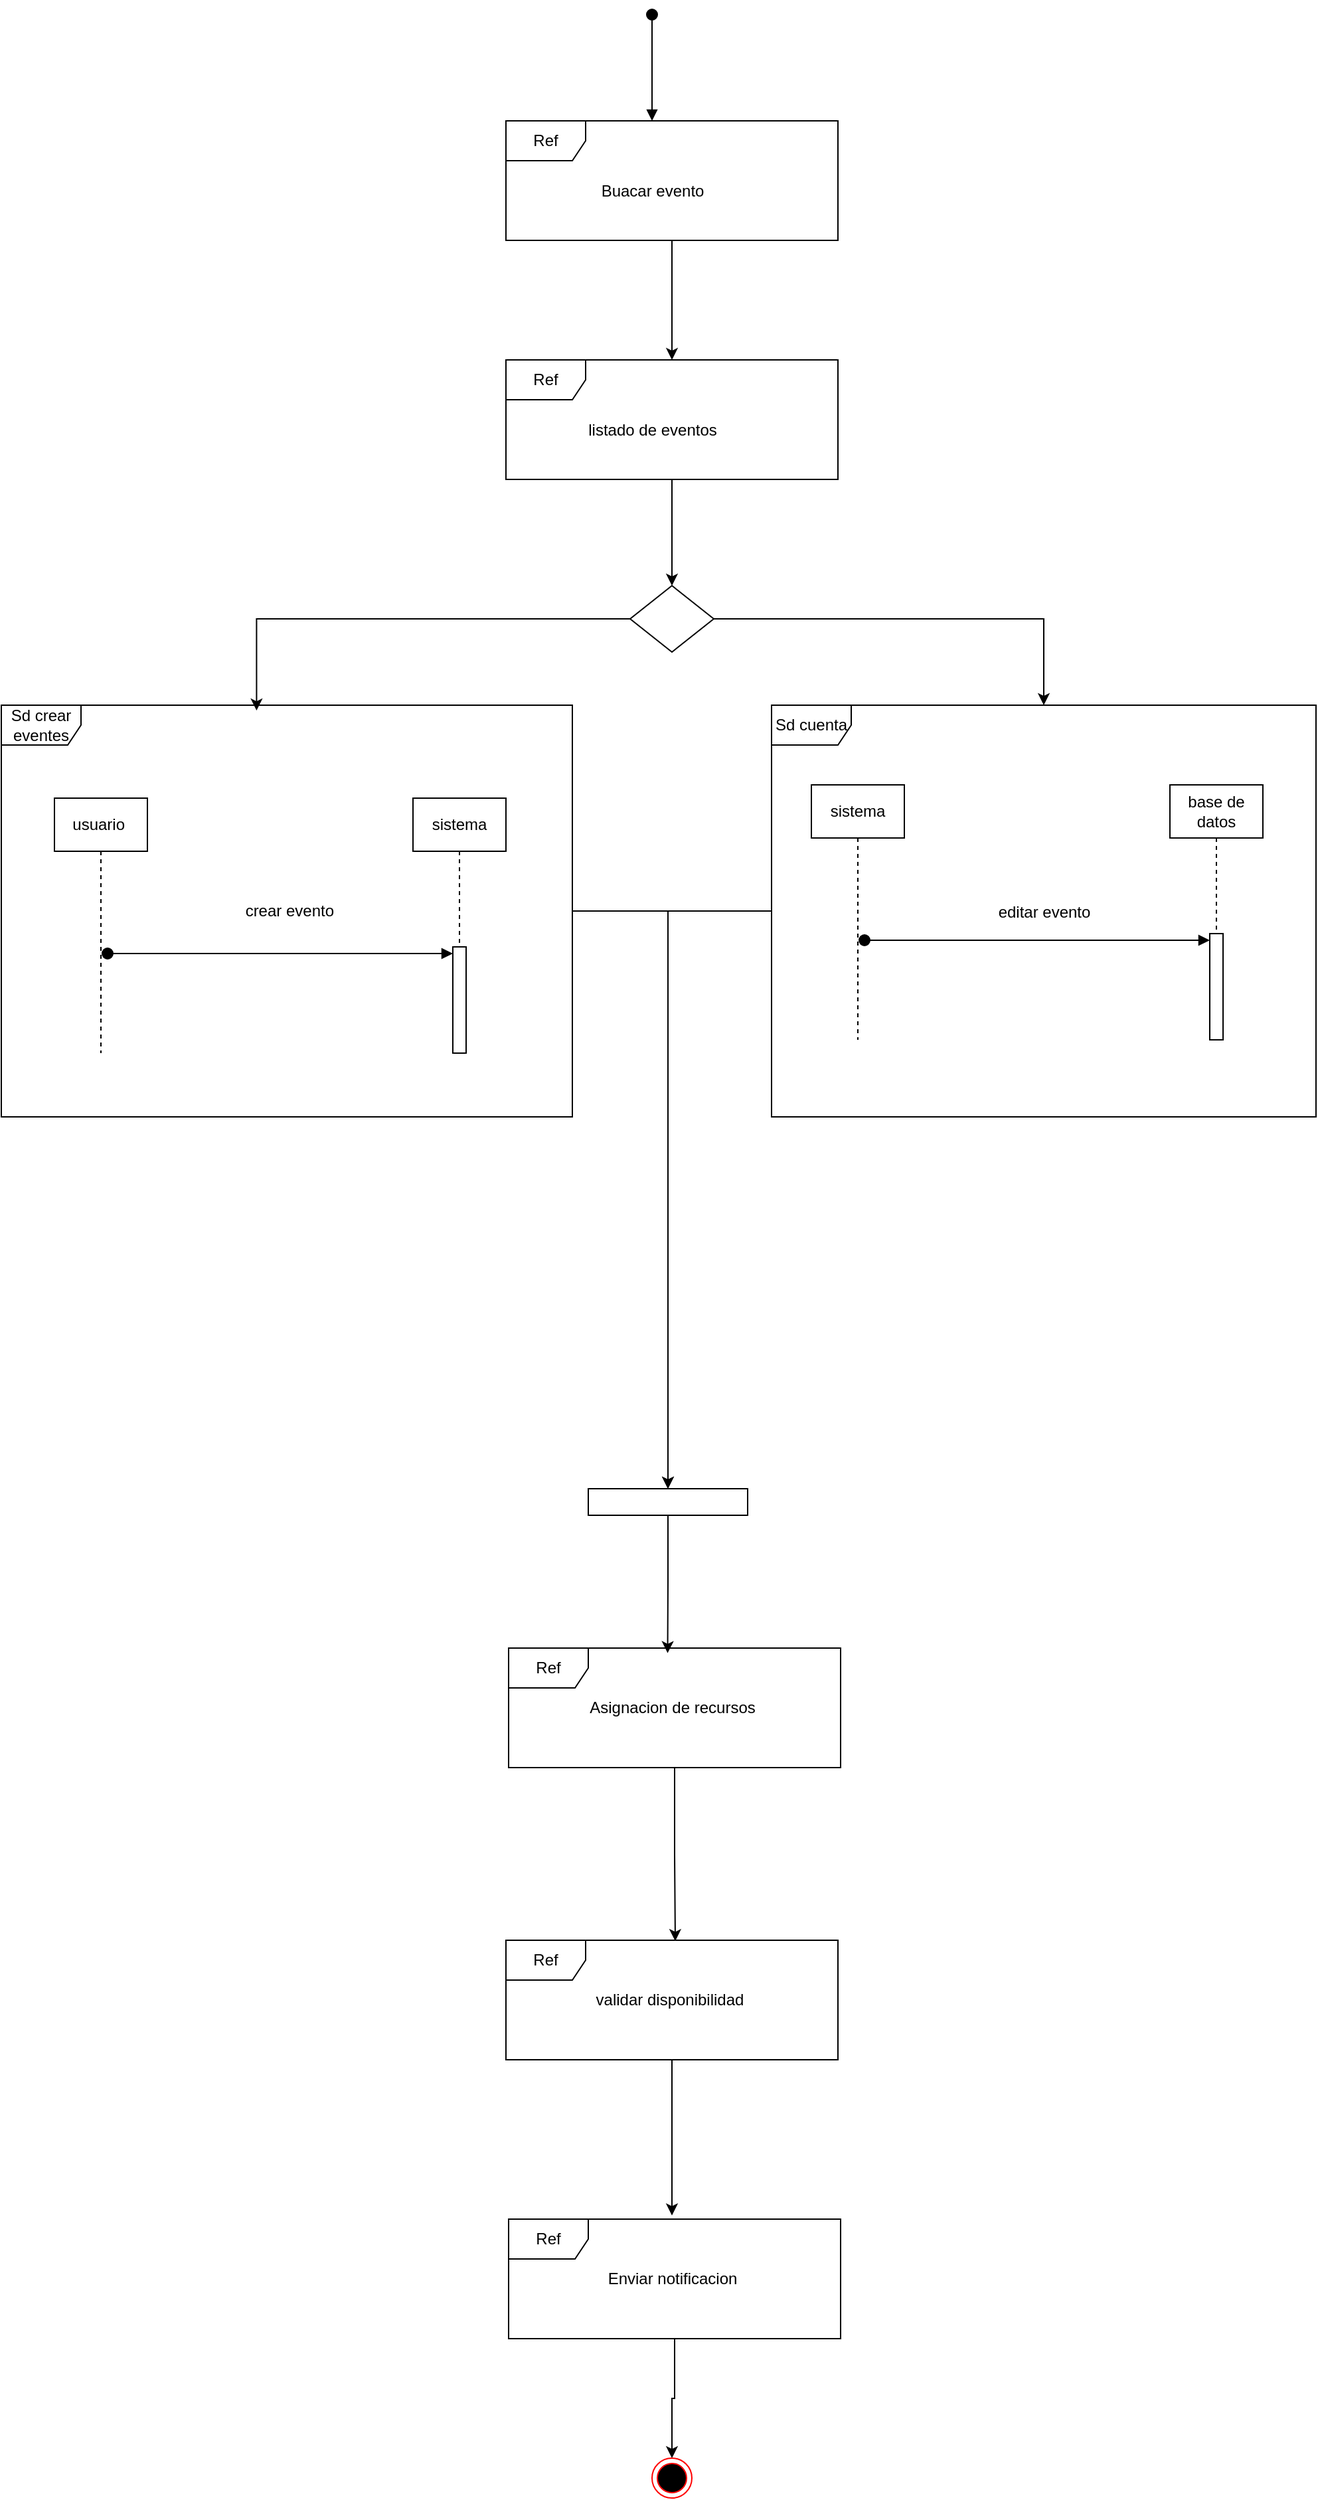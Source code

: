 <mxfile version="28.0.6">
  <diagram name="Página-1" id="PKWrscWFnr-TlmV1Rs-A">
    <mxGraphModel grid="1" page="1" gridSize="10" guides="1" tooltips="1" connect="1" arrows="1" fold="1" pageScale="1" pageWidth="827" pageHeight="1169" math="0" shadow="0">
      <root>
        <mxCell id="0" />
        <mxCell id="1" parent="0" />
        <mxCell id="3WMDfbqQxwfLkwzgOsEz-2" value="" style="html=1;verticalAlign=bottom;startArrow=oval;startFill=1;endArrow=block;startSize=8;curved=0;rounded=0;" edge="1" parent="1">
          <mxGeometry width="60" relative="1" as="geometry">
            <mxPoint x="560" y="130" as="sourcePoint" />
            <mxPoint x="560" y="210" as="targetPoint" />
          </mxGeometry>
        </mxCell>
        <mxCell id="3WMDfbqQxwfLkwzgOsEz-3" style="edgeStyle=orthogonalEdgeStyle;rounded=0;orthogonalLoop=1;jettySize=auto;html=1;" edge="1" parent="1" source="3WMDfbqQxwfLkwzgOsEz-4" target="3WMDfbqQxwfLkwzgOsEz-7">
          <mxGeometry relative="1" as="geometry" />
        </mxCell>
        <mxCell id="3WMDfbqQxwfLkwzgOsEz-4" value="Ref" style="shape=umlFrame;whiteSpace=wrap;html=1;pointerEvents=0;" vertex="1" parent="1">
          <mxGeometry x="450" y="210" width="250" height="90" as="geometry" />
        </mxCell>
        <mxCell id="3WMDfbqQxwfLkwzgOsEz-5" value="Buacar evento" style="text;html=1;align=center;verticalAlign=middle;resizable=0;points=[];autosize=1;strokeColor=none;fillColor=none;" vertex="1" parent="1">
          <mxGeometry x="510" y="248" width="100" height="30" as="geometry" />
        </mxCell>
        <mxCell id="3WMDfbqQxwfLkwzgOsEz-6" style="edgeStyle=orthogonalEdgeStyle;rounded=0;orthogonalLoop=1;jettySize=auto;html=1;" edge="1" parent="1" source="3WMDfbqQxwfLkwzgOsEz-7" target="3WMDfbqQxwfLkwzgOsEz-10">
          <mxGeometry relative="1" as="geometry" />
        </mxCell>
        <mxCell id="3WMDfbqQxwfLkwzgOsEz-7" value="Ref" style="shape=umlFrame;whiteSpace=wrap;html=1;pointerEvents=0;" vertex="1" parent="1">
          <mxGeometry x="450" y="390" width="250" height="90" as="geometry" />
        </mxCell>
        <mxCell id="3WMDfbqQxwfLkwzgOsEz-8" value="listado de eventos" style="text;html=1;align=center;verticalAlign=middle;resizable=0;points=[];autosize=1;strokeColor=none;fillColor=none;" vertex="1" parent="1">
          <mxGeometry x="500" y="428" width="120" height="30" as="geometry" />
        </mxCell>
        <mxCell id="3WMDfbqQxwfLkwzgOsEz-9" style="edgeStyle=orthogonalEdgeStyle;rounded=0;orthogonalLoop=1;jettySize=auto;html=1;" edge="1" parent="1" source="3WMDfbqQxwfLkwzgOsEz-10" target="3WMDfbqQxwfLkwzgOsEz-15">
          <mxGeometry relative="1" as="geometry" />
        </mxCell>
        <mxCell id="3WMDfbqQxwfLkwzgOsEz-10" value="" style="rhombus;whiteSpace=wrap;html=1;" vertex="1" parent="1">
          <mxGeometry x="543.5" y="560" width="63" height="50" as="geometry" />
        </mxCell>
        <mxCell id="3WMDfbqQxwfLkwzgOsEz-11" style="edgeStyle=orthogonalEdgeStyle;rounded=0;orthogonalLoop=1;jettySize=auto;html=1;" edge="1" parent="1" source="3WMDfbqQxwfLkwzgOsEz-12" target="3WMDfbqQxwfLkwzgOsEz-20">
          <mxGeometry relative="1" as="geometry" />
        </mxCell>
        <mxCell id="3WMDfbqQxwfLkwzgOsEz-12" value="Sd crear eventes" style="shape=umlFrame;whiteSpace=wrap;html=1;pointerEvents=0;" vertex="1" parent="1">
          <mxGeometry x="70" y="650" width="430" height="310" as="geometry" />
        </mxCell>
        <mxCell id="3WMDfbqQxwfLkwzgOsEz-13" value="crear evento&amp;nbsp;&amp;nbsp;" style="text;html=1;align=center;verticalAlign=middle;resizable=0;points=[];autosize=1;strokeColor=none;fillColor=none;" vertex="1" parent="1">
          <mxGeometry x="240" y="790" width="100" height="30" as="geometry" />
        </mxCell>
        <mxCell id="3WMDfbqQxwfLkwzgOsEz-14" style="edgeStyle=orthogonalEdgeStyle;rounded=0;orthogonalLoop=1;jettySize=auto;html=1;entryX=0.5;entryY=0;entryDx=0;entryDy=0;" edge="1" parent="1" source="3WMDfbqQxwfLkwzgOsEz-15" target="3WMDfbqQxwfLkwzgOsEz-20">
          <mxGeometry relative="1" as="geometry" />
        </mxCell>
        <mxCell id="3WMDfbqQxwfLkwzgOsEz-15" value="Sd cuenta" style="shape=umlFrame;whiteSpace=wrap;html=1;pointerEvents=0;" vertex="1" parent="1">
          <mxGeometry x="650" y="650" width="410" height="310" as="geometry" />
        </mxCell>
        <mxCell id="3WMDfbqQxwfLkwzgOsEz-16" value="editar evento" style="text;html=1;align=center;verticalAlign=middle;resizable=0;points=[];autosize=1;strokeColor=none;fillColor=none;" vertex="1" parent="1">
          <mxGeometry x="810" y="791" width="90" height="30" as="geometry" />
        </mxCell>
        <mxCell id="3WMDfbqQxwfLkwzgOsEz-17" value="Ref" style="shape=umlFrame;whiteSpace=wrap;html=1;pointerEvents=0;" vertex="1" parent="1">
          <mxGeometry x="452" y="1360" width="250" height="90" as="geometry" />
        </mxCell>
        <mxCell id="3WMDfbqQxwfLkwzgOsEz-18" value="Asignacion de recursos" style="text;html=1;align=center;verticalAlign=middle;resizable=0;points=[];autosize=1;strokeColor=none;fillColor=none;" vertex="1" parent="1">
          <mxGeometry x="500" y="1390" width="150" height="30" as="geometry" />
        </mxCell>
        <mxCell id="3WMDfbqQxwfLkwzgOsEz-19" style="edgeStyle=orthogonalEdgeStyle;rounded=0;orthogonalLoop=1;jettySize=auto;html=1;entryX=0.447;entryY=0.013;entryDx=0;entryDy=0;entryPerimeter=0;" edge="1" parent="1" source="3WMDfbqQxwfLkwzgOsEz-10" target="3WMDfbqQxwfLkwzgOsEz-12">
          <mxGeometry relative="1" as="geometry" />
        </mxCell>
        <mxCell id="3WMDfbqQxwfLkwzgOsEz-20" value="" style="rounded=0;whiteSpace=wrap;html=1;" vertex="1" parent="1">
          <mxGeometry x="512" y="1240" width="120" height="20" as="geometry" />
        </mxCell>
        <mxCell id="3WMDfbqQxwfLkwzgOsEz-21" style="edgeStyle=orthogonalEdgeStyle;rounded=0;orthogonalLoop=1;jettySize=auto;html=1;entryX=0.479;entryY=0.042;entryDx=0;entryDy=0;entryPerimeter=0;" edge="1" parent="1" source="3WMDfbqQxwfLkwzgOsEz-20" target="3WMDfbqQxwfLkwzgOsEz-17">
          <mxGeometry relative="1" as="geometry" />
        </mxCell>
        <mxCell id="3WMDfbqQxwfLkwzgOsEz-22" value="Ref" style="shape=umlFrame;whiteSpace=wrap;html=1;pointerEvents=0;" vertex="1" parent="1">
          <mxGeometry x="450" y="1580" width="250" height="90" as="geometry" />
        </mxCell>
        <mxCell id="3WMDfbqQxwfLkwzgOsEz-23" value="validar disponibilidad" style="text;html=1;align=center;verticalAlign=middle;resizable=0;points=[];autosize=1;strokeColor=none;fillColor=none;" vertex="1" parent="1">
          <mxGeometry x="508" y="1610" width="130" height="30" as="geometry" />
        </mxCell>
        <mxCell id="3WMDfbqQxwfLkwzgOsEz-24" style="edgeStyle=orthogonalEdgeStyle;rounded=0;orthogonalLoop=1;jettySize=auto;html=1;entryX=0.51;entryY=0.007;entryDx=0;entryDy=0;entryPerimeter=0;" edge="1" parent="1" source="3WMDfbqQxwfLkwzgOsEz-17" target="3WMDfbqQxwfLkwzgOsEz-22">
          <mxGeometry relative="1" as="geometry" />
        </mxCell>
        <mxCell id="3WMDfbqQxwfLkwzgOsEz-29" style="edgeStyle=orthogonalEdgeStyle;rounded=0;orthogonalLoop=1;jettySize=auto;html=1;entryX=0.5;entryY=0;entryDx=0;entryDy=0;" edge="1" parent="1" source="3WMDfbqQxwfLkwzgOsEz-25" target="3WMDfbqQxwfLkwzgOsEz-28">
          <mxGeometry relative="1" as="geometry" />
        </mxCell>
        <mxCell id="3WMDfbqQxwfLkwzgOsEz-25" value="Ref" style="shape=umlFrame;whiteSpace=wrap;html=1;pointerEvents=0;" vertex="1" parent="1">
          <mxGeometry x="452" y="1790" width="250" height="90" as="geometry" />
        </mxCell>
        <mxCell id="3WMDfbqQxwfLkwzgOsEz-26" value="Enviar notificacion" style="text;html=1;align=center;verticalAlign=middle;resizable=0;points=[];autosize=1;strokeColor=none;fillColor=none;" vertex="1" parent="1">
          <mxGeometry x="515" y="1820" width="120" height="30" as="geometry" />
        </mxCell>
        <mxCell id="3WMDfbqQxwfLkwzgOsEz-27" style="edgeStyle=orthogonalEdgeStyle;rounded=0;orthogonalLoop=1;jettySize=auto;html=1;entryX=0.492;entryY=-0.031;entryDx=0;entryDy=0;entryPerimeter=0;" edge="1" parent="1" source="3WMDfbqQxwfLkwzgOsEz-22" target="3WMDfbqQxwfLkwzgOsEz-25">
          <mxGeometry relative="1" as="geometry" />
        </mxCell>
        <mxCell id="3WMDfbqQxwfLkwzgOsEz-28" value="" style="ellipse;html=1;shape=endState;fillColor=#000000;strokeColor=#ff0000;" vertex="1" parent="1">
          <mxGeometry x="560" y="1970" width="30" height="30" as="geometry" />
        </mxCell>
        <mxCell id="4_qEmr9cSp8Ee69NJg4A-2" value="usuario&amp;nbsp;" style="shape=umlLifeline;perimeter=lifelinePerimeter;whiteSpace=wrap;html=1;container=1;dropTarget=0;collapsible=0;recursiveResize=0;outlineConnect=0;portConstraint=eastwest;newEdgeStyle={&quot;curved&quot;:0,&quot;rounded&quot;:0};size=40;" vertex="1" parent="1">
          <mxGeometry x="110" y="720" width="70" height="192" as="geometry" />
        </mxCell>
        <mxCell id="4_qEmr9cSp8Ee69NJg4A-3" value="sistema" style="shape=umlLifeline;perimeter=lifelinePerimeter;whiteSpace=wrap;html=1;container=1;dropTarget=0;collapsible=0;recursiveResize=0;outlineConnect=0;portConstraint=eastwest;newEdgeStyle={&quot;curved&quot;:0,&quot;rounded&quot;:0};" vertex="1" parent="1">
          <mxGeometry x="380" y="720" width="70" height="192" as="geometry" />
        </mxCell>
        <mxCell id="4_qEmr9cSp8Ee69NJg4A-4" value="" style="html=1;points=[[0,0,0,0,5],[0,1,0,0,-5],[1,0,0,0,5],[1,1,0,0,-5]];perimeter=orthogonalPerimeter;outlineConnect=0;targetShapes=umlLifeline;portConstraint=eastwest;newEdgeStyle={&quot;curved&quot;:0,&quot;rounded&quot;:0};" vertex="1" parent="4_qEmr9cSp8Ee69NJg4A-3">
          <mxGeometry x="30" y="112" width="10" height="80" as="geometry" />
        </mxCell>
        <mxCell id="4_qEmr9cSp8Ee69NJg4A-5" value="" style="html=1;verticalAlign=bottom;startArrow=oval;endArrow=block;startSize=8;curved=0;rounded=0;entryX=0;entryY=0;entryDx=0;entryDy=5;" edge="1" parent="1" target="4_qEmr9cSp8Ee69NJg4A-4">
          <mxGeometry relative="1" as="geometry">
            <mxPoint x="150" y="837" as="sourcePoint" />
          </mxGeometry>
        </mxCell>
        <mxCell id="4_qEmr9cSp8Ee69NJg4A-7" value="sistema" style="shape=umlLifeline;perimeter=lifelinePerimeter;whiteSpace=wrap;html=1;container=1;dropTarget=0;collapsible=0;recursiveResize=0;outlineConnect=0;portConstraint=eastwest;newEdgeStyle={&quot;curved&quot;:0,&quot;rounded&quot;:0};size=40;" vertex="1" parent="1">
          <mxGeometry x="680" y="710" width="70" height="192" as="geometry" />
        </mxCell>
        <mxCell id="4_qEmr9cSp8Ee69NJg4A-8" value="base de datos" style="shape=umlLifeline;perimeter=lifelinePerimeter;whiteSpace=wrap;html=1;container=1;dropTarget=0;collapsible=0;recursiveResize=0;outlineConnect=0;portConstraint=eastwest;newEdgeStyle={&quot;curved&quot;:0,&quot;rounded&quot;:0};" vertex="1" parent="1">
          <mxGeometry x="950" y="710" width="70" height="192" as="geometry" />
        </mxCell>
        <mxCell id="4_qEmr9cSp8Ee69NJg4A-9" value="" style="html=1;points=[[0,0,0,0,5],[0,1,0,0,-5],[1,0,0,0,5],[1,1,0,0,-5]];perimeter=orthogonalPerimeter;outlineConnect=0;targetShapes=umlLifeline;portConstraint=eastwest;newEdgeStyle={&quot;curved&quot;:0,&quot;rounded&quot;:0};" vertex="1" parent="4_qEmr9cSp8Ee69NJg4A-8">
          <mxGeometry x="30" y="112" width="10" height="80" as="geometry" />
        </mxCell>
        <mxCell id="4_qEmr9cSp8Ee69NJg4A-10" value="" style="html=1;verticalAlign=bottom;startArrow=oval;endArrow=block;startSize=8;curved=0;rounded=0;entryX=0;entryY=0;entryDx=0;entryDy=5;" edge="1" parent="1" target="4_qEmr9cSp8Ee69NJg4A-9">
          <mxGeometry relative="1" as="geometry">
            <mxPoint x="720" y="827" as="sourcePoint" />
          </mxGeometry>
        </mxCell>
      </root>
    </mxGraphModel>
  </diagram>
</mxfile>
